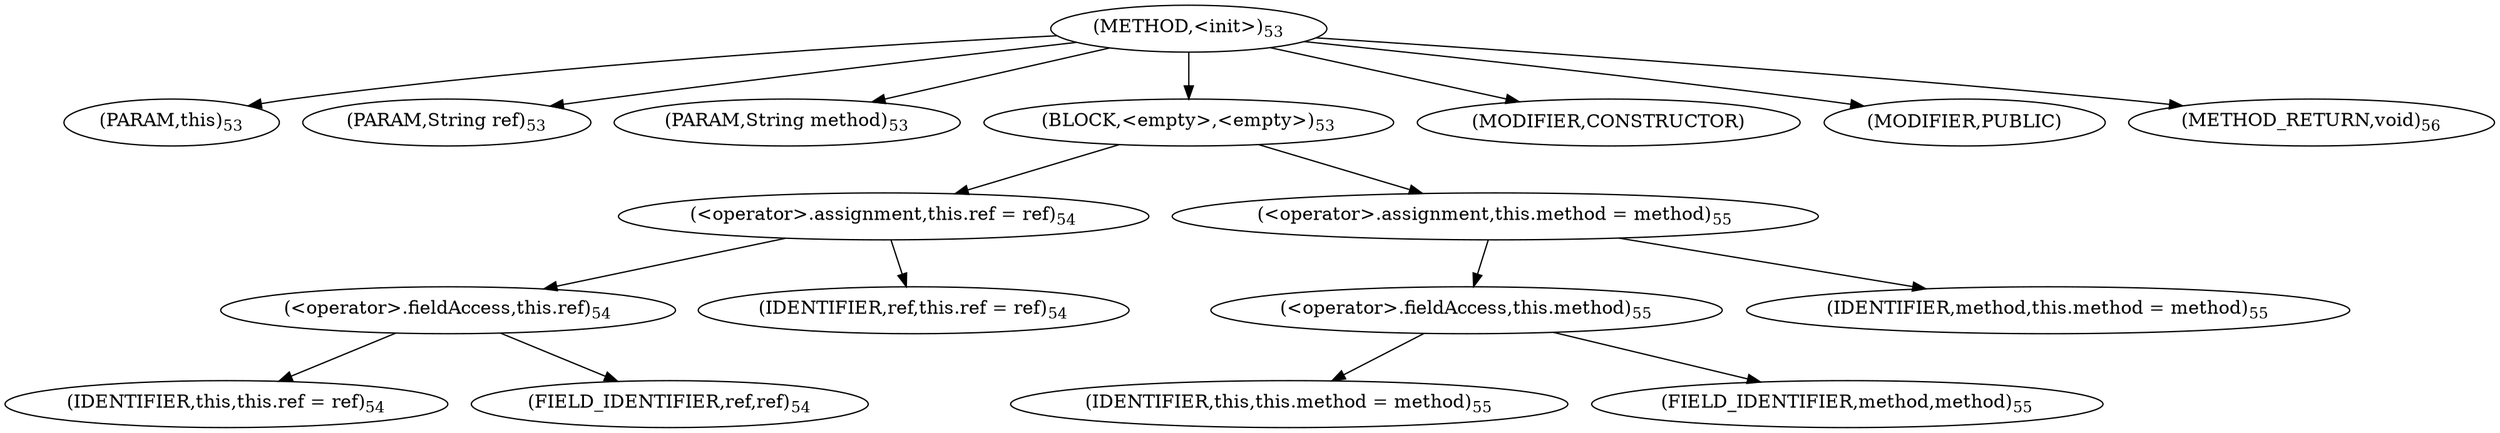 digraph "&lt;init&gt;" {  
"71" [label = <(METHOD,&lt;init&gt;)<SUB>53</SUB>> ]
"6" [label = <(PARAM,this)<SUB>53</SUB>> ]
"72" [label = <(PARAM,String ref)<SUB>53</SUB>> ]
"73" [label = <(PARAM,String method)<SUB>53</SUB>> ]
"74" [label = <(BLOCK,&lt;empty&gt;,&lt;empty&gt;)<SUB>53</SUB>> ]
"75" [label = <(&lt;operator&gt;.assignment,this.ref = ref)<SUB>54</SUB>> ]
"76" [label = <(&lt;operator&gt;.fieldAccess,this.ref)<SUB>54</SUB>> ]
"5" [label = <(IDENTIFIER,this,this.ref = ref)<SUB>54</SUB>> ]
"77" [label = <(FIELD_IDENTIFIER,ref,ref)<SUB>54</SUB>> ]
"78" [label = <(IDENTIFIER,ref,this.ref = ref)<SUB>54</SUB>> ]
"79" [label = <(&lt;operator&gt;.assignment,this.method = method)<SUB>55</SUB>> ]
"80" [label = <(&lt;operator&gt;.fieldAccess,this.method)<SUB>55</SUB>> ]
"7" [label = <(IDENTIFIER,this,this.method = method)<SUB>55</SUB>> ]
"81" [label = <(FIELD_IDENTIFIER,method,method)<SUB>55</SUB>> ]
"82" [label = <(IDENTIFIER,method,this.method = method)<SUB>55</SUB>> ]
"83" [label = <(MODIFIER,CONSTRUCTOR)> ]
"84" [label = <(MODIFIER,PUBLIC)> ]
"85" [label = <(METHOD_RETURN,void)<SUB>56</SUB>> ]
  "71" -> "6" 
  "71" -> "72" 
  "71" -> "73" 
  "71" -> "74" 
  "71" -> "83" 
  "71" -> "84" 
  "71" -> "85" 
  "74" -> "75" 
  "74" -> "79" 
  "75" -> "76" 
  "75" -> "78" 
  "76" -> "5" 
  "76" -> "77" 
  "79" -> "80" 
  "79" -> "82" 
  "80" -> "7" 
  "80" -> "81" 
}
